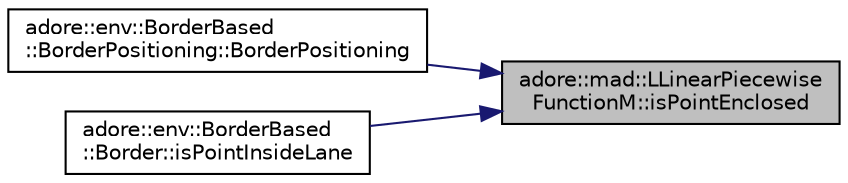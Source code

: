 digraph "adore::mad::LLinearPiecewiseFunctionM::isPointEnclosed"
{
 // LATEX_PDF_SIZE
  edge [fontname="Helvetica",fontsize="10",labelfontname="Helvetica",labelfontsize="10"];
  node [fontname="Helvetica",fontsize="10",shape=record];
  rankdir="RL";
  Node1 [label="adore::mad::LLinearPiecewise\lFunctionM::isPointEnclosed",height=0.2,width=0.4,color="black", fillcolor="grey75", style="filled", fontcolor="black",tooltip=" "];
  Node1 -> Node2 [dir="back",color="midnightblue",fontsize="10",style="solid",fontname="Helvetica"];
  Node2 [label="adore::env::BorderBased\l::BorderPositioning::BorderPositioning",height=0.2,width=0.4,color="black", fillcolor="white", style="filled",URL="$classadore_1_1env_1_1BorderBased_1_1BorderPositioning.html#aa96e66d828588f2b024e149dc053e8e0",tooltip=" "];
  Node1 -> Node3 [dir="back",color="midnightblue",fontsize="10",style="solid",fontname="Helvetica"];
  Node3 [label="adore::env::BorderBased\l::Border::isPointInsideLane",height=0.2,width=0.4,color="black", fillcolor="white", style="filled",URL="$structadore_1_1env_1_1BorderBased_1_1Border.html#ac9c4c6847db610d7af84ec7ddb51461d",tooltip="Check whether point is in lane."];
}
